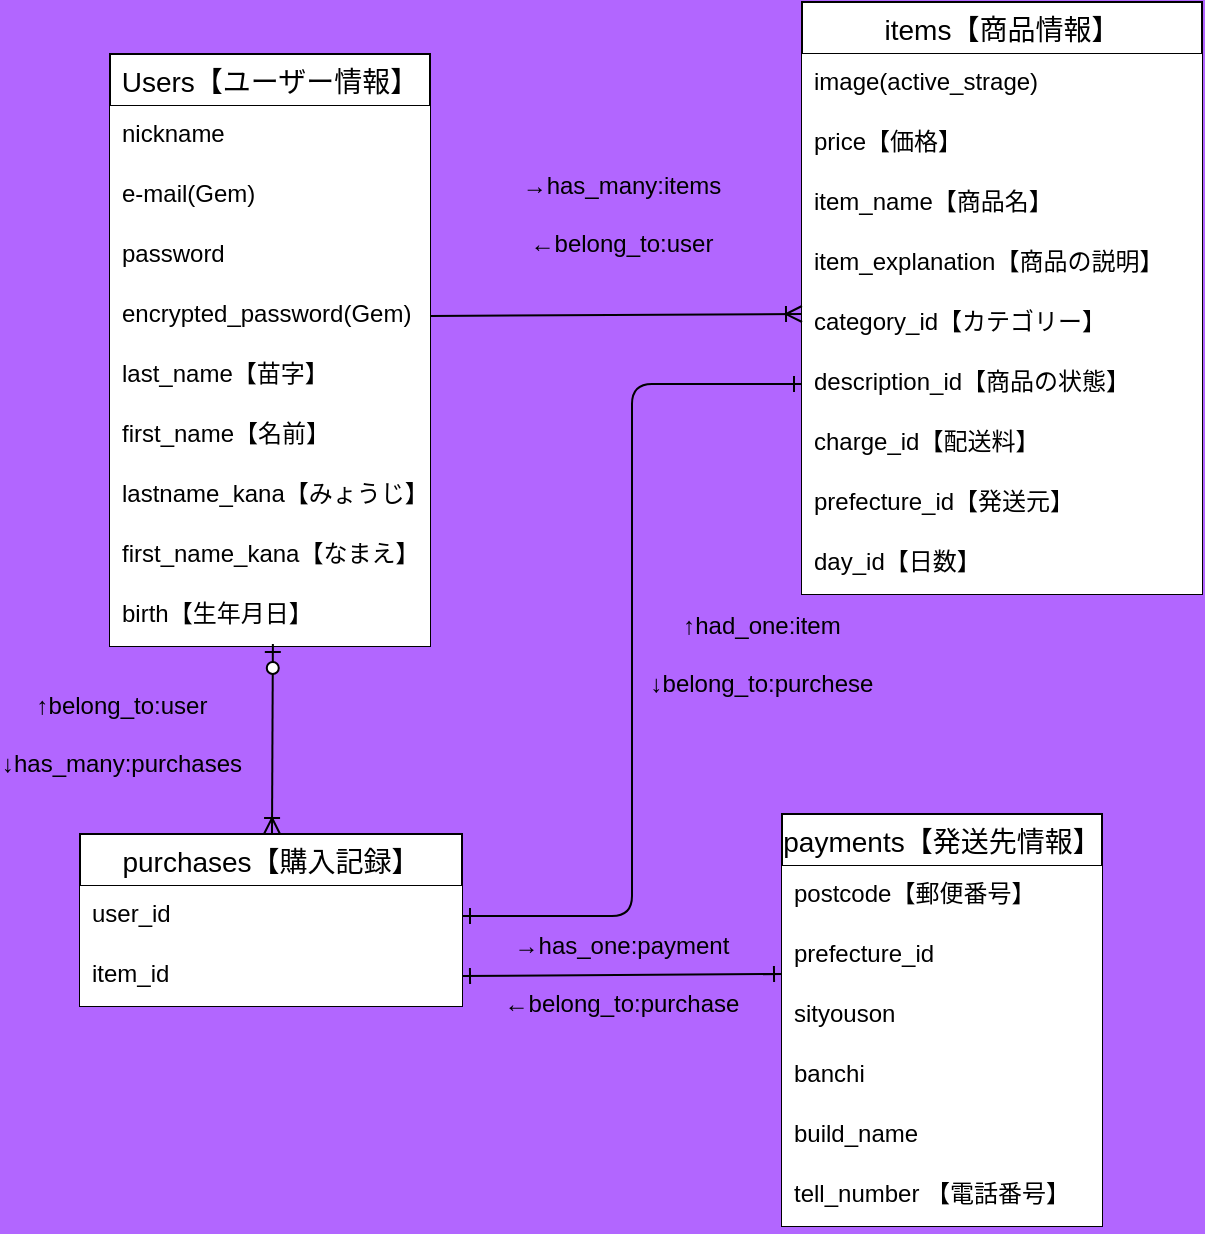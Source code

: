 <mxfile>
    <diagram id="b0n9HCv2dK_fHI8tMbHB" name="ページ2">
        <mxGraphModel dx="781" dy="734" grid="1" gridSize="10" guides="1" tooltips="1" connect="1" arrows="1" fold="1" page="1" pageScale="1" pageWidth="827" pageHeight="1169" background="#B266FF" math="0" shadow="0">
            <root>
                <mxCell id="0"/>
                <mxCell id="1" parent="0"/>
                <mxCell id="lGrzhq-W9deMXUlAprRK-2" value="Users【ユーザー情報】" style="swimlane;fontStyle=0;childLayout=stackLayout;horizontal=1;startSize=26;horizontalStack=0;resizeParent=1;resizeParentMax=0;resizeLast=0;collapsible=1;marginBottom=0;align=center;fontSize=14;" parent="1" vertex="1">
                    <mxGeometry x="254" y="110" width="160" height="296" as="geometry"/>
                </mxCell>
                <mxCell id="lGrzhq-W9deMXUlAprRK-6" value="nickname  " style="text;spacingLeft=4;spacingRight=4;overflow=hidden;rotatable=0;points=[[0,0.5],[1,0.5]];portConstraint=eastwest;fontSize=12;fillColor=default;" parent="lGrzhq-W9deMXUlAprRK-2" vertex="1">
                    <mxGeometry y="26" width="160" height="30" as="geometry"/>
                </mxCell>
                <mxCell id="lGrzhq-W9deMXUlAprRK-7" value="e-mail(Gem)" style="text;spacingLeft=4;spacingRight=4;overflow=hidden;rotatable=0;points=[[0,0.5],[1,0.5]];portConstraint=eastwest;fontSize=12;fillColor=default;" parent="lGrzhq-W9deMXUlAprRK-2" vertex="1">
                    <mxGeometry y="56" width="160" height="30" as="geometry"/>
                </mxCell>
                <mxCell id="lGrzhq-W9deMXUlAprRK-8" value="password" style="text;spacingLeft=4;spacingRight=4;overflow=hidden;rotatable=0;points=[[0,0.5],[1,0.5]];portConstraint=eastwest;fontSize=12;fillColor=default;" parent="lGrzhq-W9deMXUlAprRK-2" vertex="1">
                    <mxGeometry y="86" width="160" height="30" as="geometry"/>
                </mxCell>
                <mxCell id="lGrzhq-W9deMXUlAprRK-3" value="encrypted_password(Gem)" style="text;spacingLeft=4;spacingRight=4;overflow=hidden;rotatable=0;points=[[0,0.5],[1,0.5]];portConstraint=eastwest;fontSize=12;fillColor=default;" parent="lGrzhq-W9deMXUlAprRK-2" vertex="1">
                    <mxGeometry y="116" width="160" height="30" as="geometry"/>
                </mxCell>
                <mxCell id="lGrzhq-W9deMXUlAprRK-4" value="last_name【苗字】" style="text;spacingLeft=4;spacingRight=4;overflow=hidden;rotatable=0;points=[[0,0.5],[1,0.5]];portConstraint=eastwest;fontSize=12;fillColor=default;" parent="lGrzhq-W9deMXUlAprRK-2" vertex="1">
                    <mxGeometry y="146" width="160" height="30" as="geometry"/>
                </mxCell>
                <mxCell id="lGrzhq-W9deMXUlAprRK-9" value="first_name【名前】" style="text;spacingLeft=4;spacingRight=4;overflow=hidden;rotatable=0;points=[[0,0.5],[1,0.5]];portConstraint=eastwest;fontSize=12;fillColor=default;" parent="lGrzhq-W9deMXUlAprRK-2" vertex="1">
                    <mxGeometry y="176" width="160" height="30" as="geometry"/>
                </mxCell>
                <mxCell id="lGrzhq-W9deMXUlAprRK-10" value="lastname_kana【みょうじ】" style="text;spacingLeft=4;spacingRight=4;overflow=hidden;rotatable=0;points=[[0,0.5],[1,0.5]];portConstraint=eastwest;fontSize=12;fillColor=default;" parent="lGrzhq-W9deMXUlAprRK-2" vertex="1">
                    <mxGeometry y="206" width="160" height="30" as="geometry"/>
                </mxCell>
                <mxCell id="lGrzhq-W9deMXUlAprRK-11" value="first_name_kana【なまえ】" style="text;spacingLeft=4;spacingRight=4;overflow=hidden;rotatable=0;points=[[0,0.5],[1,0.5]];portConstraint=eastwest;fontSize=12;fillColor=default;" parent="lGrzhq-W9deMXUlAprRK-2" vertex="1">
                    <mxGeometry y="236" width="160" height="30" as="geometry"/>
                </mxCell>
                <mxCell id="lGrzhq-W9deMXUlAprRK-12" value="birth【生年月日】" style="text;spacingLeft=4;spacingRight=4;overflow=hidden;rotatable=0;points=[[0,0.5],[1,0.5]];portConstraint=eastwest;fontSize=12;fillColor=default;" parent="lGrzhq-W9deMXUlAprRK-2" vertex="1">
                    <mxGeometry y="266" width="160" height="30" as="geometry"/>
                </mxCell>
                <mxCell id="lGrzhq-W9deMXUlAprRK-14" value="items【商品情報】" style="swimlane;fontStyle=0;childLayout=stackLayout;horizontal=1;startSize=26;horizontalStack=0;resizeParent=1;resizeParentMax=0;resizeLast=0;collapsible=1;marginBottom=0;align=center;fontSize=14;" parent="1" vertex="1">
                    <mxGeometry x="600" y="84" width="200" height="296" as="geometry"/>
                </mxCell>
                <mxCell id="4" value="image(active_strage)" style="text;strokeColor=none;fillColor=default;spacingLeft=4;spacingRight=4;overflow=hidden;rotatable=0;points=[[0,0.5],[1,0.5]];portConstraint=eastwest;fontSize=12;" vertex="1" parent="lGrzhq-W9deMXUlAprRK-14">
                    <mxGeometry y="26" width="200" height="30" as="geometry"/>
                </mxCell>
                <mxCell id="lGrzhq-W9deMXUlAprRK-15" value="price【価格】" style="text;strokeColor=none;fillColor=default;spacingLeft=4;spacingRight=4;overflow=hidden;rotatable=0;points=[[0,0.5],[1,0.5]];portConstraint=eastwest;fontSize=12;" parent="lGrzhq-W9deMXUlAprRK-14" vertex="1">
                    <mxGeometry y="56" width="200" height="30" as="geometry"/>
                </mxCell>
                <mxCell id="lGrzhq-W9deMXUlAprRK-16" value="item_name【商品名】" style="text;strokeColor=none;fillColor=default;spacingLeft=4;spacingRight=4;overflow=hidden;rotatable=0;points=[[0,0.5],[1,0.5]];portConstraint=eastwest;fontSize=12;" parent="lGrzhq-W9deMXUlAprRK-14" vertex="1">
                    <mxGeometry y="86" width="200" height="30" as="geometry"/>
                </mxCell>
                <mxCell id="fSsrOqIMTbPt8UFpkI5u-9" value="item_explanation【商品の説明】" style="text;strokeColor=none;fillColor=default;spacingLeft=4;spacingRight=4;overflow=hidden;rotatable=0;points=[[0,0.5],[1,0.5]];portConstraint=eastwest;fontSize=12;" parent="lGrzhq-W9deMXUlAprRK-14" vertex="1">
                    <mxGeometry y="116" width="200" height="30" as="geometry"/>
                </mxCell>
                <mxCell id="lGrzhq-W9deMXUlAprRK-18" value="category_id【カテゴリー】" style="text;strokeColor=none;fillColor=default;spacingLeft=4;spacingRight=4;overflow=hidden;rotatable=0;points=[[0,0.5],[1,0.5]];portConstraint=eastwest;fontSize=12;" parent="lGrzhq-W9deMXUlAprRK-14" vertex="1">
                    <mxGeometry y="146" width="200" height="30" as="geometry"/>
                </mxCell>
                <mxCell id="lGrzhq-W9deMXUlAprRK-19" value="description_id【商品の状態】" style="text;strokeColor=none;fillColor=default;spacingLeft=4;spacingRight=4;overflow=hidden;rotatable=0;points=[[0,0.5],[1,0.5]];portConstraint=eastwest;fontSize=12;" parent="lGrzhq-W9deMXUlAprRK-14" vertex="1">
                    <mxGeometry y="176" width="200" height="30" as="geometry"/>
                </mxCell>
                <mxCell id="lGrzhq-W9deMXUlAprRK-20" value="charge_id【配送料】" style="text;strokeColor=none;fillColor=default;spacingLeft=4;spacingRight=4;overflow=hidden;rotatable=0;points=[[0,0.5],[1,0.5]];portConstraint=eastwest;fontSize=12;" parent="lGrzhq-W9deMXUlAprRK-14" vertex="1">
                    <mxGeometry y="206" width="200" height="30" as="geometry"/>
                </mxCell>
                <mxCell id="7" value="prefecture_id【発送元】" style="text;strokeColor=none;fillColor=default;spacingLeft=4;spacingRight=4;overflow=hidden;rotatable=0;points=[[0,0.5],[1,0.5]];portConstraint=eastwest;fontSize=12;" vertex="1" parent="lGrzhq-W9deMXUlAprRK-14">
                    <mxGeometry y="236" width="200" height="30" as="geometry"/>
                </mxCell>
                <mxCell id="8" value="day_id【日数】" style="text;strokeColor=none;fillColor=default;spacingLeft=4;spacingRight=4;overflow=hidden;rotatable=0;points=[[0,0.5],[1,0.5]];portConstraint=eastwest;fontSize=12;" vertex="1" parent="lGrzhq-W9deMXUlAprRK-14">
                    <mxGeometry y="266" width="200" height="30" as="geometry"/>
                </mxCell>
                <mxCell id="lGrzhq-W9deMXUlAprRK-38" value="purchases【購入記録】" style="swimlane;fontStyle=0;childLayout=stackLayout;horizontal=1;startSize=26;horizontalStack=0;resizeParent=1;resizeParentMax=0;resizeLast=0;collapsible=1;marginBottom=0;align=center;fontSize=14;" parent="1" vertex="1">
                    <mxGeometry x="239" y="500" width="191" height="86" as="geometry"/>
                </mxCell>
                <mxCell id="lGrzhq-W9deMXUlAprRK-39" value="user_id" style="text;strokeColor=none;fillColor=default;spacingLeft=4;spacingRight=4;overflow=hidden;rotatable=0;points=[[0,0.5],[1,0.5]];portConstraint=eastwest;fontSize=12;" parent="lGrzhq-W9deMXUlAprRK-38" vertex="1">
                    <mxGeometry y="26" width="191" height="30" as="geometry"/>
                </mxCell>
                <mxCell id="lGrzhq-W9deMXUlAprRK-40" value="item_id" style="text;strokeColor=none;fillColor=default;spacingLeft=4;spacingRight=4;overflow=hidden;rotatable=0;points=[[0,0.5],[1,0.5]];portConstraint=eastwest;fontSize=12;" parent="lGrzhq-W9deMXUlAprRK-38" vertex="1">
                    <mxGeometry y="56" width="191" height="30" as="geometry"/>
                </mxCell>
                <mxCell id="fSsrOqIMTbPt8UFpkI5u-1" value="payments【発送先情報】" style="swimlane;fontStyle=0;childLayout=stackLayout;horizontal=1;startSize=26;horizontalStack=0;resizeParent=1;resizeParentMax=0;resizeLast=0;collapsible=1;marginBottom=0;align=center;fontSize=14;" parent="1" vertex="1">
                    <mxGeometry x="590" y="490" width="160" height="206" as="geometry"/>
                </mxCell>
                <mxCell id="fSsrOqIMTbPt8UFpkI5u-2" value="postcode【郵便番号】" style="text;strokeColor=none;fillColor=default;spacingLeft=4;spacingRight=4;overflow=hidden;rotatable=0;points=[[0,0.5],[1,0.5]];portConstraint=eastwest;fontSize=12;" parent="fSsrOqIMTbPt8UFpkI5u-1" vertex="1">
                    <mxGeometry y="26" width="160" height="30" as="geometry"/>
                </mxCell>
                <mxCell id="fSsrOqIMTbPt8UFpkI5u-3" value="prefecture_id" style="text;strokeColor=none;fillColor=default;spacingLeft=4;spacingRight=4;overflow=hidden;rotatable=0;points=[[0,0.5],[1,0.5]];portConstraint=eastwest;fontSize=12;" parent="fSsrOqIMTbPt8UFpkI5u-1" vertex="1">
                    <mxGeometry y="56" width="160" height="30" as="geometry"/>
                </mxCell>
                <mxCell id="fSsrOqIMTbPt8UFpkI5u-5" value="sityouson" style="text;strokeColor=none;fillColor=default;spacingLeft=4;spacingRight=4;overflow=hidden;rotatable=0;points=[[0,0.5],[1,0.5]];portConstraint=eastwest;fontSize=12;" parent="fSsrOqIMTbPt8UFpkI5u-1" vertex="1">
                    <mxGeometry y="86" width="160" height="30" as="geometry"/>
                </mxCell>
                <mxCell id="fSsrOqIMTbPt8UFpkI5u-6" value="banchi" style="text;strokeColor=none;fillColor=default;spacingLeft=4;spacingRight=4;overflow=hidden;rotatable=0;points=[[0,0.5],[1,0.5]];portConstraint=eastwest;fontSize=12;" parent="fSsrOqIMTbPt8UFpkI5u-1" vertex="1">
                    <mxGeometry y="116" width="160" height="30" as="geometry"/>
                </mxCell>
                <mxCell id="3" value="build_name" style="text;strokeColor=none;fillColor=default;spacingLeft=4;spacingRight=4;overflow=hidden;rotatable=0;points=[[0,0.5],[1,0.5]];portConstraint=eastwest;fontSize=12;" vertex="1" parent="fSsrOqIMTbPt8UFpkI5u-1">
                    <mxGeometry y="146" width="160" height="30" as="geometry"/>
                </mxCell>
                <mxCell id="fSsrOqIMTbPt8UFpkI5u-4" value="tell_number 【電話番号】" style="text;strokeColor=none;fillColor=default;spacingLeft=4;spacingRight=4;overflow=hidden;rotatable=0;points=[[0,0.5],[1,0.5]];portConstraint=eastwest;fontSize=12;" parent="fSsrOqIMTbPt8UFpkI5u-1" vertex="1">
                    <mxGeometry y="176" width="160" height="30" as="geometry"/>
                </mxCell>
                <mxCell id="fSsrOqIMTbPt8UFpkI5u-15" style="edgeStyle=none;html=1;exitX=1;exitY=0.5;exitDx=0;exitDy=0;endArrow=ERoneToMany;endFill=0;" parent="1" source="lGrzhq-W9deMXUlAprRK-3" edge="1">
                    <mxGeometry relative="1" as="geometry">
                        <mxPoint x="600" y="240" as="targetPoint"/>
                    </mxGeometry>
                </mxCell>
                <mxCell id="fSsrOqIMTbPt8UFpkI5u-20" value="" style="fontSize=12;html=1;endArrow=ERoneToMany;startArrow=ERzeroToOne;jumpSize=6;exitX=0.509;exitY=0.967;exitDx=0;exitDy=0;exitPerimeter=0;" parent="1" source="lGrzhq-W9deMXUlAprRK-12" edge="1">
                    <mxGeometry width="100" height="100" relative="1" as="geometry">
                        <mxPoint x="330" y="410" as="sourcePoint"/>
                        <mxPoint x="335" y="500" as="targetPoint"/>
                    </mxGeometry>
                </mxCell>
                <mxCell id="fSsrOqIMTbPt8UFpkI5u-22" style="edgeStyle=none;curved=1;jumpSize=6;html=1;exitX=1;exitY=0.5;exitDx=0;exitDy=0;endArrow=ERone;endFill=0;startArrow=ERone;startFill=0;" parent="1" source="lGrzhq-W9deMXUlAprRK-40" edge="1">
                    <mxGeometry relative="1" as="geometry">
                        <mxPoint x="590" y="570" as="targetPoint"/>
                    </mxGeometry>
                </mxCell>
                <mxCell id="fSsrOqIMTbPt8UFpkI5u-25" style="edgeStyle=orthogonalEdgeStyle;jumpSize=6;html=1;exitX=1;exitY=0.5;exitDx=0;exitDy=0;entryX=0;entryY=0.5;entryDx=0;entryDy=0;startArrow=ERone;startFill=0;endArrow=ERone;endFill=0;" parent="1" source="lGrzhq-W9deMXUlAprRK-39" target="lGrzhq-W9deMXUlAprRK-19" edge="1">
                    <mxGeometry relative="1" as="geometry"/>
                </mxCell>
                <mxCell id="fSsrOqIMTbPt8UFpkI5u-26" value="→has_many:items&lt;br&gt;&lt;br&gt;←belong_to:user" style="whiteSpace=wrap;html=1;opacity=0;" parent="1" vertex="1">
                    <mxGeometry x="450" y="160" width="120" height="60" as="geometry"/>
                </mxCell>
                <mxCell id="fSsrOqIMTbPt8UFpkI5u-27" value="↑had_one:item&lt;br&gt;&lt;br&gt;↓belong_to:purchese" style="whiteSpace=wrap;html=1;opacity=0;" parent="1" vertex="1">
                    <mxGeometry x="520" y="380" width="120" height="60" as="geometry"/>
                </mxCell>
                <mxCell id="fSsrOqIMTbPt8UFpkI5u-28" value="↑belong_to:user&lt;br&gt;&lt;br&gt;↓has_many:purchases" style="whiteSpace=wrap;html=1;opacity=0;" parent="1" vertex="1">
                    <mxGeometry x="200" y="420" width="120" height="60" as="geometry"/>
                </mxCell>
                <mxCell id="fSsrOqIMTbPt8UFpkI5u-31" value="→has_one:payment&lt;br&gt;&lt;br&gt;←belong_to:purchase" style="whiteSpace=wrap;html=1;opacity=0;" parent="1" vertex="1">
                    <mxGeometry x="450" y="540" width="120" height="60" as="geometry"/>
                </mxCell>
            </root>
        </mxGraphModel>
    </diagram>
    <diagram id="JFPnrE59uVjR0qPbnHLo" name="ページ3">
        <mxGraphModel dx="664" dy="624" grid="1" gridSize="10" guides="1" tooltips="1" connect="1" arrows="1" fold="1" page="1" pageScale="1" pageWidth="827" pageHeight="1169" math="0" shadow="0">
            <root>
                <mxCell id="0"/>
                <mxCell id="1" parent="0"/>
            </root>
        </mxGraphModel>
    </diagram>
</mxfile>